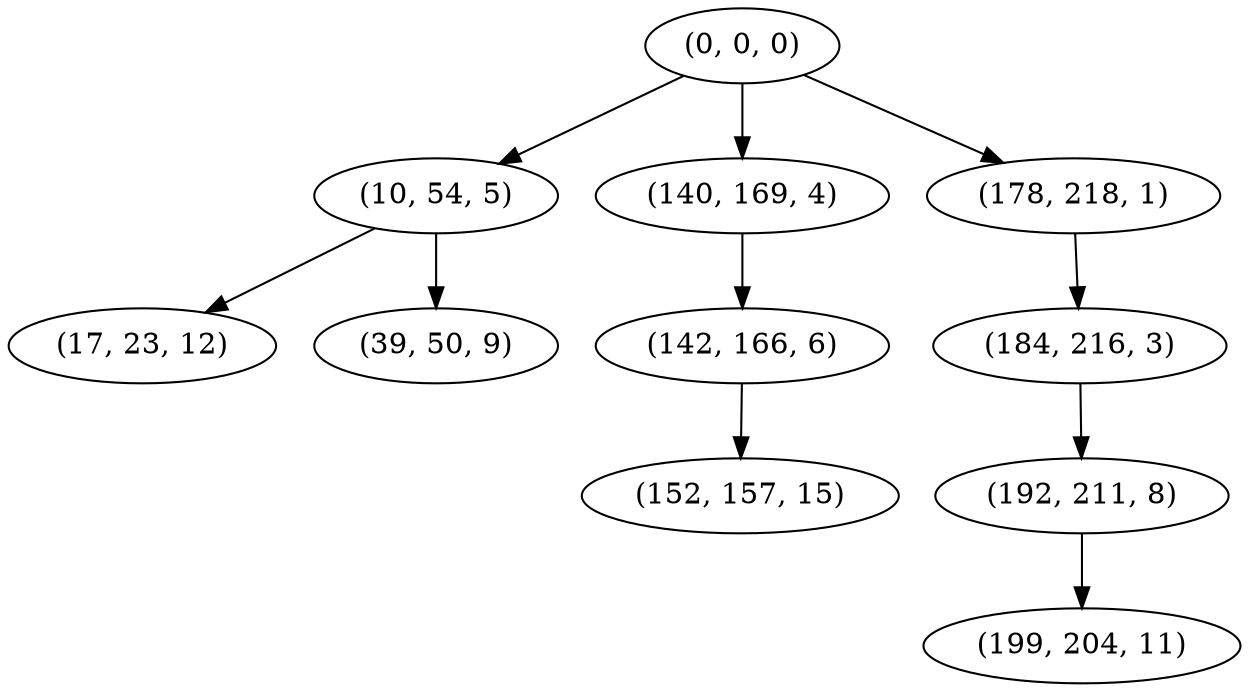 digraph tree {
    "(0, 0, 0)";
    "(10, 54, 5)";
    "(17, 23, 12)";
    "(39, 50, 9)";
    "(140, 169, 4)";
    "(142, 166, 6)";
    "(152, 157, 15)";
    "(178, 218, 1)";
    "(184, 216, 3)";
    "(192, 211, 8)";
    "(199, 204, 11)";
    "(0, 0, 0)" -> "(10, 54, 5)";
    "(0, 0, 0)" -> "(140, 169, 4)";
    "(0, 0, 0)" -> "(178, 218, 1)";
    "(10, 54, 5)" -> "(17, 23, 12)";
    "(10, 54, 5)" -> "(39, 50, 9)";
    "(140, 169, 4)" -> "(142, 166, 6)";
    "(142, 166, 6)" -> "(152, 157, 15)";
    "(178, 218, 1)" -> "(184, 216, 3)";
    "(184, 216, 3)" -> "(192, 211, 8)";
    "(192, 211, 8)" -> "(199, 204, 11)";
}
